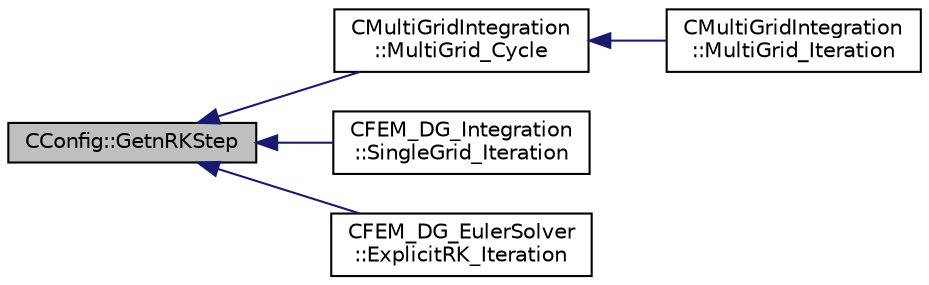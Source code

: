 digraph "CConfig::GetnRKStep"
{
  edge [fontname="Helvetica",fontsize="10",labelfontname="Helvetica",labelfontsize="10"];
  node [fontname="Helvetica",fontsize="10",shape=record];
  rankdir="LR";
  Node9515 [label="CConfig::GetnRKStep",height=0.2,width=0.4,color="black", fillcolor="grey75", style="filled", fontcolor="black"];
  Node9515 -> Node9516 [dir="back",color="midnightblue",fontsize="10",style="solid",fontname="Helvetica"];
  Node9516 [label="CMultiGridIntegration\l::MultiGrid_Cycle",height=0.2,width=0.4,color="black", fillcolor="white", style="filled",URL="$class_c_multi_grid_integration.html#aa9a52a00a3417c465307ae6aea035f41",tooltip="Perform a Full-Approximation Storage (FAS) Multigrid. "];
  Node9516 -> Node9517 [dir="back",color="midnightblue",fontsize="10",style="solid",fontname="Helvetica"];
  Node9517 [label="CMultiGridIntegration\l::MultiGrid_Iteration",height=0.2,width=0.4,color="black", fillcolor="white", style="filled",URL="$class_c_multi_grid_integration.html#af0b4014222a37402257b735d2ca32a81",tooltip="This subroutine calls the MultiGrid_Cycle and also prepare the multigrid levels and the monitoring..."];
  Node9515 -> Node9518 [dir="back",color="midnightblue",fontsize="10",style="solid",fontname="Helvetica"];
  Node9518 [label="CFEM_DG_Integration\l::SingleGrid_Iteration",height=0.2,width=0.4,color="black", fillcolor="white", style="filled",URL="$class_c_f_e_m___d_g___integration.html#a257b5aa24534c1864ea47c069edf1f1d",tooltip="Do the numerical integration (implicit) of the turbulence solver. "];
  Node9515 -> Node9519 [dir="back",color="midnightblue",fontsize="10",style="solid",fontname="Helvetica"];
  Node9519 [label="CFEM_DG_EulerSolver\l::ExplicitRK_Iteration",height=0.2,width=0.4,color="black", fillcolor="white", style="filled",URL="$class_c_f_e_m___d_g___euler_solver.html#a5f3702ec7e07a248211a10b94068af41",tooltip="Update the solution using a Runge-Kutta scheme. "];
}
